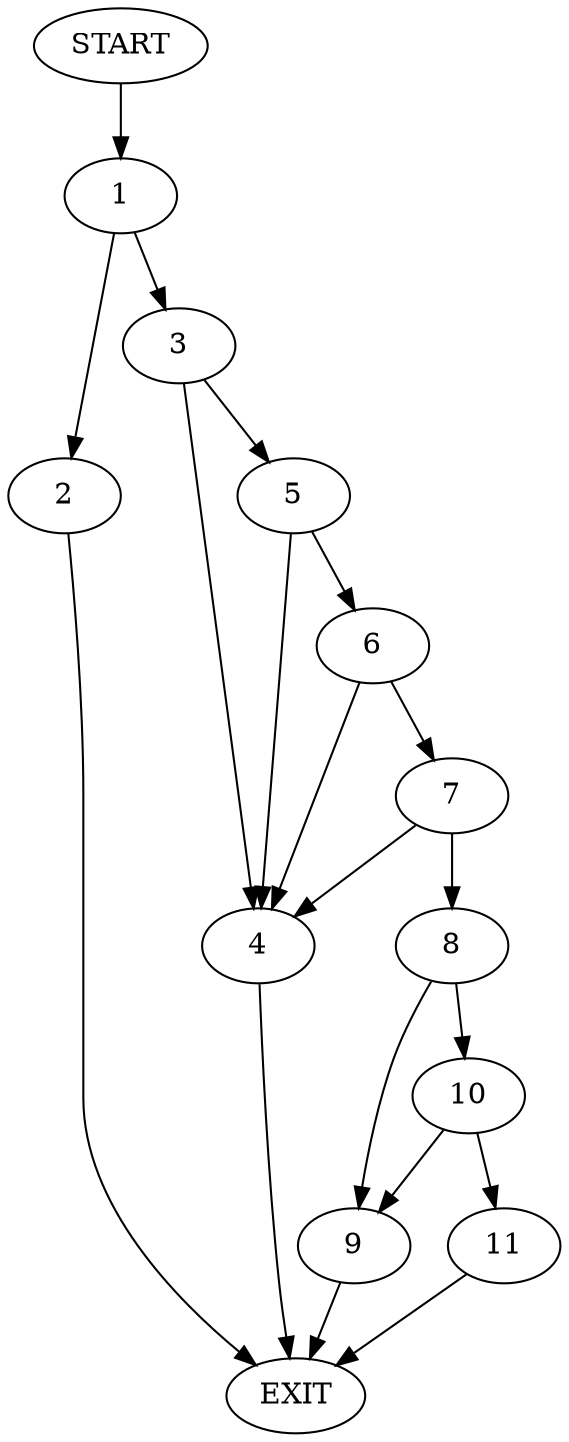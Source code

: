 digraph {
0 [label="START"]
12 [label="EXIT"]
0 -> 1
1 -> 2
1 -> 3
2 -> 12
3 -> 4
3 -> 5
5 -> 4
5 -> 6
4 -> 12
6 -> 4
6 -> 7
7 -> 4
7 -> 8
8 -> 9
8 -> 10
9 -> 12
10 -> 9
10 -> 11
11 -> 12
}
